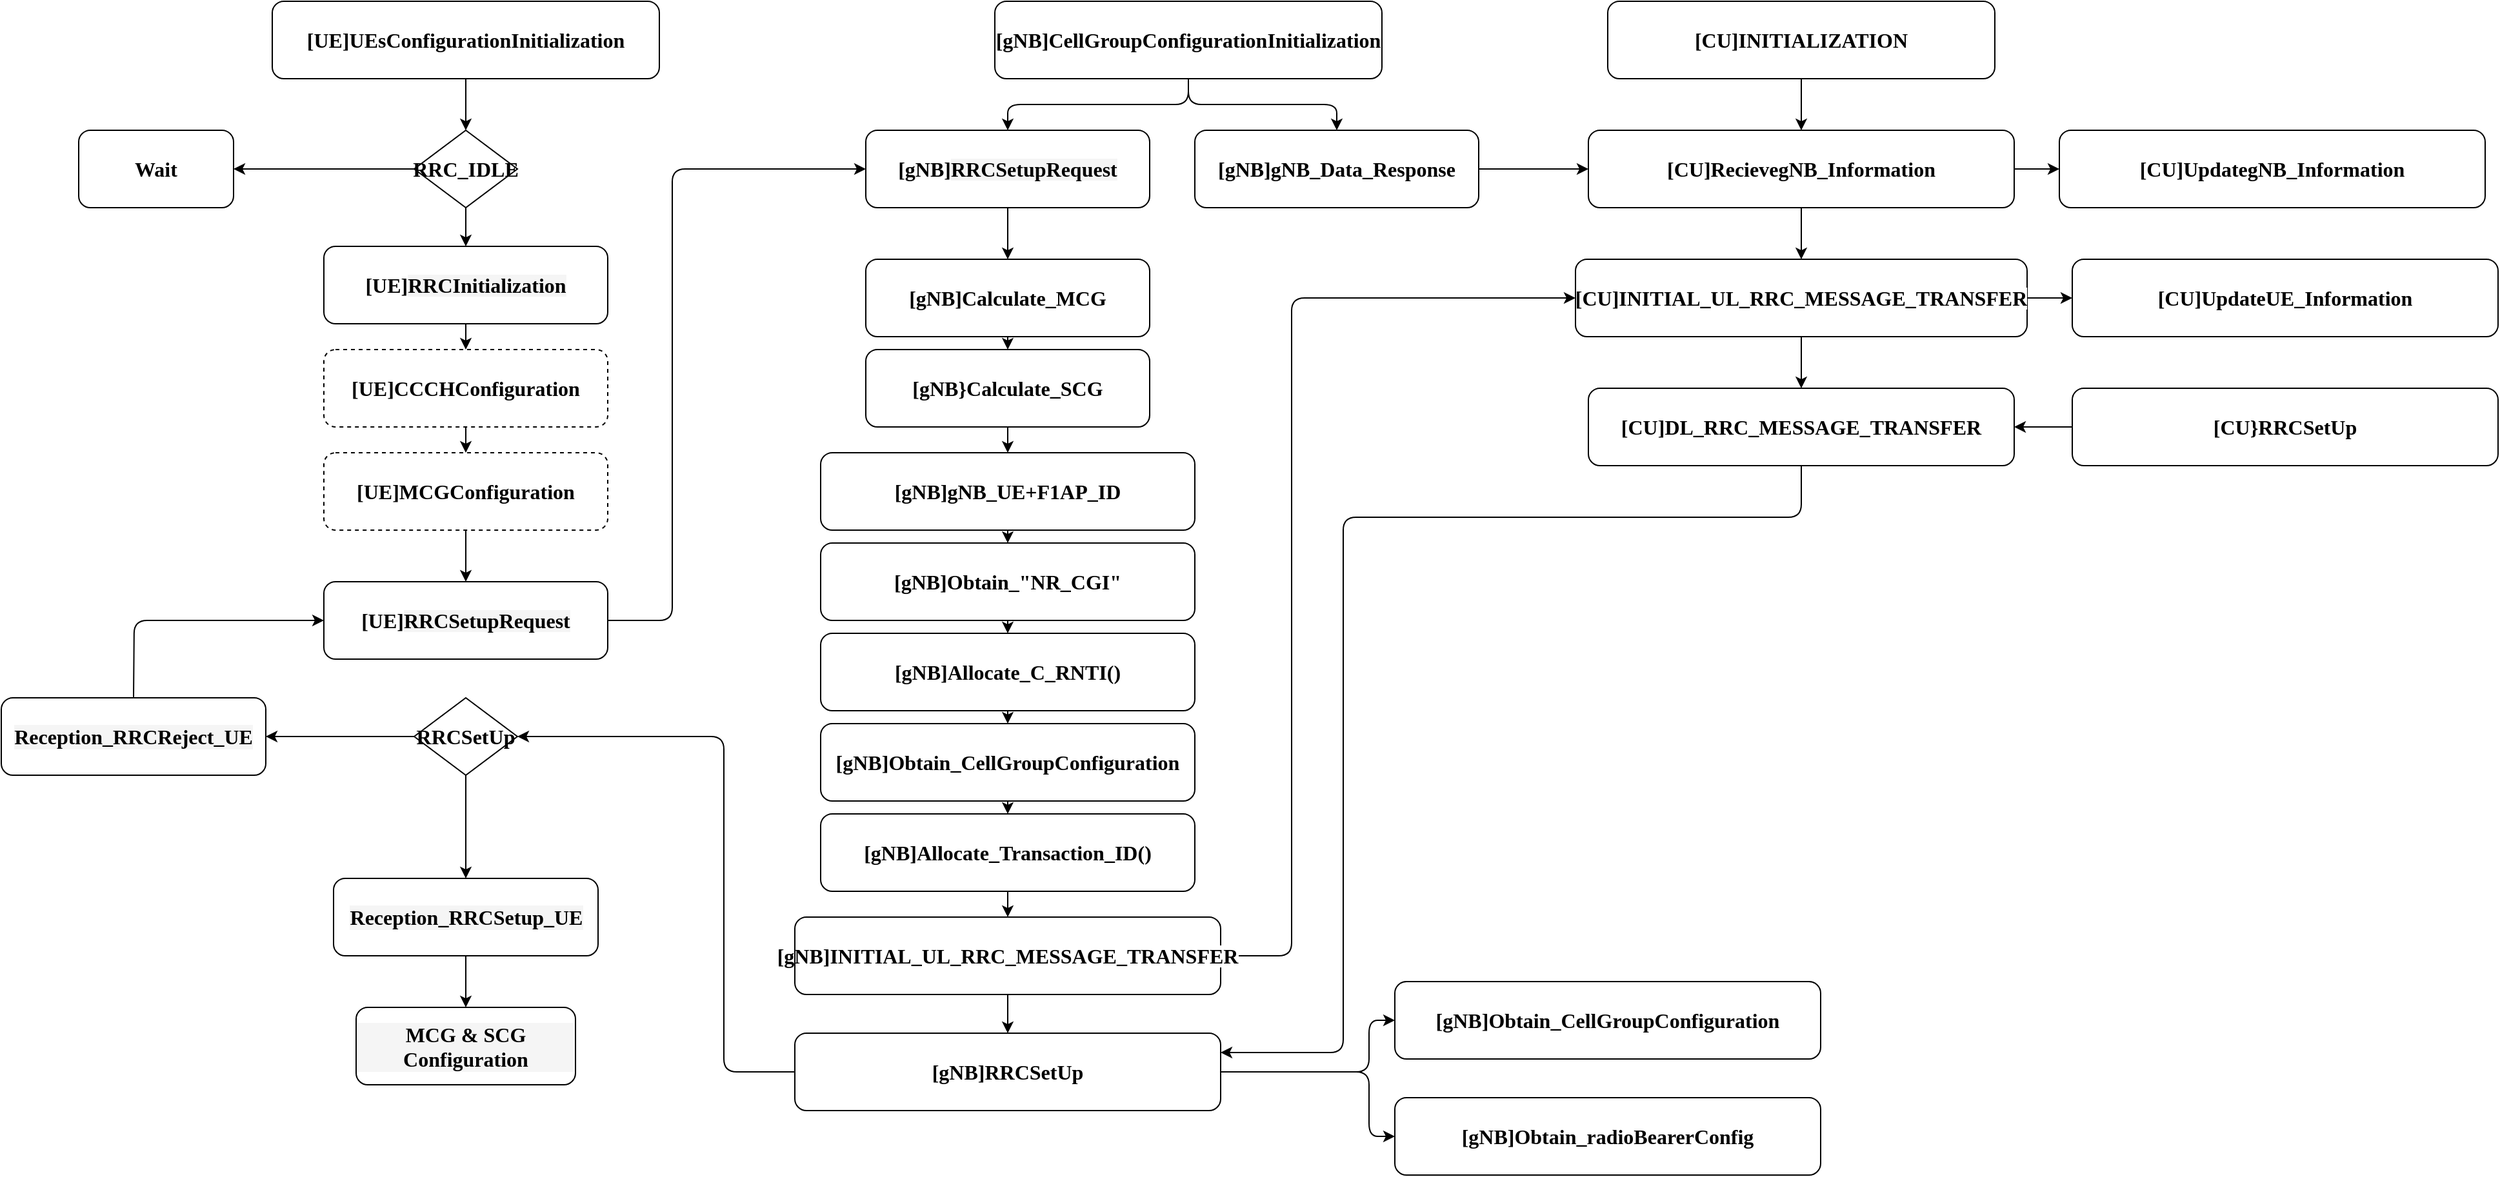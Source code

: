 <mxfile>
    <diagram id="auAPXW9Fzhh5N-ocgecs" name="Page-1">
        <mxGraphModel dx="2250" dy="1028" grid="1" gridSize="10" guides="1" tooltips="1" connect="1" arrows="1" fold="1" page="1" pageScale="1" pageWidth="850" pageHeight="1100" math="0" shadow="0">
            <root>
                <mxCell id="0"/>
                <mxCell id="1" parent="0"/>
                <mxCell id="78" style="edgeStyle=none;html=1;exitX=0.5;exitY=1;exitDx=0;exitDy=0;entryX=0.5;entryY=0;entryDx=0;entryDy=0;fontFamily=Times New Roman;fontColor=#000000;fontSize=16;fontStyle=1" edge="1" parent="1" source="80" target="101">
                    <mxGeometry relative="1" as="geometry">
                        <mxPoint x="260" y="270" as="sourcePoint"/>
                        <Array as="points">
                            <mxPoint x="310" y="280"/>
                            <mxPoint x="170" y="280"/>
                        </Array>
                    </mxGeometry>
                </mxCell>
                <mxCell id="79" style="edgeStyle=none;html=1;entryX=0.5;entryY=0;entryDx=0;entryDy=0;exitX=0.5;exitY=1;exitDx=0;exitDy=0;fontFamily=Times New Roman;fontColor=#000000;fontSize=16;fontStyle=1" edge="1" parent="1" source="80" target="128">
                    <mxGeometry relative="1" as="geometry">
                        <Array as="points">
                            <mxPoint x="310" y="280"/>
                            <mxPoint x="425" y="280"/>
                        </Array>
                    </mxGeometry>
                </mxCell>
                <mxCell id="80" value="[gNB]CellGroupConfigurationInitialization" style="rounded=1;whiteSpace=wrap;html=1;fontFamily=Times New Roman;fontColor=#000000;fontSize=16;fontStyle=1" vertex="1" parent="1">
                    <mxGeometry x="160" y="200" width="300" height="60" as="geometry"/>
                </mxCell>
                <mxCell id="81" style="edgeStyle=none;html=1;fontFamily=Times New Roman;fontColor=#000000;fontSize=16;fontStyle=1" edge="1" parent="1" source="82" target="87">
                    <mxGeometry relative="1" as="geometry"/>
                </mxCell>
                <mxCell id="82" value="[UE]UEsConfigurationInitialization" style="rounded=1;whiteSpace=wrap;html=1;fontFamily=Times New Roman;fontColor=#000000;fontSize=16;fontStyle=1" vertex="1" parent="1">
                    <mxGeometry x="-400" y="200" width="300" height="60" as="geometry"/>
                </mxCell>
                <mxCell id="83" style="edgeStyle=none;html=1;fontFamily=Times New Roman;fontColor=#000000;fontSize=16;fontStyle=1" edge="1" parent="1" source="84" target="131">
                    <mxGeometry relative="1" as="geometry"/>
                </mxCell>
                <mxCell id="84" value="[CU]INITIALIZATION" style="rounded=1;whiteSpace=wrap;html=1;fontFamily=Times New Roman;fontColor=#000000;fontSize=16;fontStyle=1" vertex="1" parent="1">
                    <mxGeometry x="635" y="200" width="300" height="60" as="geometry"/>
                </mxCell>
                <mxCell id="85" style="edgeStyle=none;html=1;fontFamily=Times New Roman;fontColor=#000000;fontSize=16;fontStyle=1" edge="1" parent="1" source="87" target="88">
                    <mxGeometry relative="1" as="geometry"/>
                </mxCell>
                <mxCell id="86" style="edgeStyle=none;html=1;fontFamily=Times New Roman;fontColor=#000000;fontSize=16;fontStyle=1" edge="1" parent="1" source="87" target="90">
                    <mxGeometry relative="1" as="geometry"/>
                </mxCell>
                <mxCell id="87" value="RRC_IDLE" style="rhombus;whiteSpace=wrap;html=1;fontFamily=Times New Roman;fontColor=#000000;fontSize=16;fontStyle=1" vertex="1" parent="1">
                    <mxGeometry x="-290" y="300" width="80" height="60" as="geometry"/>
                </mxCell>
                <mxCell id="88" value="Wait" style="rounded=1;whiteSpace=wrap;html=1;fontFamily=Times New Roman;fontColor=#000000;fontSize=16;fontStyle=1" vertex="1" parent="1">
                    <mxGeometry x="-550" y="300" width="120" height="60" as="geometry"/>
                </mxCell>
                <mxCell id="89" style="edgeStyle=none;html=1;fontFamily=Times New Roman;fontColor=#000000;fontSize=16;fontStyle=1" edge="1" parent="1" source="90" target="92">
                    <mxGeometry relative="1" as="geometry"/>
                </mxCell>
                <mxCell id="90" value="[UE]&lt;span style=&quot;background-color: rgb(245, 245, 245); font-size: 16px;&quot;&gt;RRCInitialization&lt;/span&gt;" style="rounded=1;whiteSpace=wrap;html=1;fontFamily=Times New Roman;fontColor=#000000;fontSize=16;fontStyle=1" vertex="1" parent="1">
                    <mxGeometry x="-360" y="390" width="220" height="60" as="geometry"/>
                </mxCell>
                <mxCell id="91" style="edgeStyle=none;html=1;fontFamily=Times New Roman;fontColor=#000000;fontSize=16;fontStyle=1" edge="1" parent="1" source="92" target="94">
                    <mxGeometry relative="1" as="geometry"/>
                </mxCell>
                <mxCell id="92" value="[UE]CCCHConfiguration" style="rounded=1;whiteSpace=wrap;html=1;dashed=1;fontFamily=Times New Roman;fontColor=#000000;fontSize=16;fontStyle=1" vertex="1" parent="1">
                    <mxGeometry x="-360" y="470" width="220" height="60" as="geometry"/>
                </mxCell>
                <mxCell id="93" style="edgeStyle=none;html=1;fontFamily=Times New Roman;fontColor=#000000;fontSize=16;fontStyle=1" edge="1" parent="1" source="94" target="96">
                    <mxGeometry relative="1" as="geometry"/>
                </mxCell>
                <mxCell id="94" value="[UE]MCGConfiguration" style="rounded=1;whiteSpace=wrap;html=1;dashed=1;fontFamily=Times New Roman;fontColor=#000000;fontSize=16;fontStyle=1" vertex="1" parent="1">
                    <mxGeometry x="-360" y="550" width="220" height="60" as="geometry"/>
                </mxCell>
                <mxCell id="95" style="edgeStyle=none;html=1;entryX=0;entryY=0.5;entryDx=0;entryDy=0;exitX=1;exitY=0.5;exitDx=0;exitDy=0;fontFamily=Times New Roman;fontColor=#000000;fontSize=16;fontStyle=1" edge="1" parent="1" source="96" target="101">
                    <mxGeometry relative="1" as="geometry">
                        <Array as="points">
                            <mxPoint x="-90" y="680"/>
                            <mxPoint x="-90" y="330"/>
                        </Array>
                    </mxGeometry>
                </mxCell>
                <mxCell id="96" value="[UE]&lt;span style=&quot;background-color: rgb(245, 245, 245); font-size: 16px;&quot;&gt;RRCSetupRequest&lt;/span&gt;" style="rounded=1;whiteSpace=wrap;html=1;fontFamily=Times New Roman;fontColor=#000000;fontSize=16;fontStyle=1" vertex="1" parent="1">
                    <mxGeometry x="-360" y="650" width="220" height="60" as="geometry"/>
                </mxCell>
                <mxCell id="97" style="edgeStyle=none;html=1;fontFamily=Times New Roman;fontColor=#000000;fontSize=16;fontStyle=1" edge="1" parent="1" source="99" target="103">
                    <mxGeometry relative="1" as="geometry"/>
                </mxCell>
                <mxCell id="98" style="edgeStyle=none;html=1;entryX=1;entryY=0.5;entryDx=0;entryDy=0;fontFamily=Times New Roman;fontColor=#000000;fontSize=16;fontStyle=1" edge="1" parent="1" source="99" target="106">
                    <mxGeometry relative="1" as="geometry"/>
                </mxCell>
                <mxCell id="99" value="RRCSetUp" style="rhombus;whiteSpace=wrap;html=1;fontFamily=Times New Roman;fontColor=#000000;fontSize=16;fontStyle=1" vertex="1" parent="1">
                    <mxGeometry x="-290" y="740" width="80" height="60" as="geometry"/>
                </mxCell>
                <mxCell id="100" style="edgeStyle=none;html=1;fontFamily=Times New Roman;fontColor=#000000;fontSize=16;fontStyle=1" edge="1" parent="1" source="101" target="108">
                    <mxGeometry relative="1" as="geometry"/>
                </mxCell>
                <mxCell id="101" value="[gNB]&lt;span style=&quot;background-color: rgb(245, 245, 245); font-size: 16px;&quot;&gt;RRCSetupRequest&lt;/span&gt;" style="rounded=1;whiteSpace=wrap;html=1;fontFamily=Times New Roman;fontColor=#000000;fontSize=16;fontStyle=1" vertex="1" parent="1">
                    <mxGeometry x="60" y="300" width="220" height="60" as="geometry"/>
                </mxCell>
                <mxCell id="102" style="edgeStyle=none;html=1;fontFamily=Times New Roman;fontColor=#000000;fontSize=16;fontStyle=1" edge="1" parent="1" source="103" target="104">
                    <mxGeometry relative="1" as="geometry"/>
                </mxCell>
                <mxCell id="103" value="&lt;div style=&quot;background-color: rgb(245, 245, 245); font-size: 16px; line-height: 19px;&quot;&gt;&lt;span style=&quot;font-size: 16px;&quot;&gt;Reception_RRCSetup_UE&lt;/span&gt;&lt;/div&gt;" style="rounded=1;whiteSpace=wrap;html=1;fontFamily=Times New Roman;fontColor=#000000;fontSize=16;fontStyle=1" vertex="1" parent="1">
                    <mxGeometry x="-352.5" y="880" width="205" height="60" as="geometry"/>
                </mxCell>
                <mxCell id="104" value="&lt;div style=&quot;background-color: rgb(245, 245, 245); font-size: 16px; line-height: 19px;&quot;&gt;&lt;span style=&quot;font-size: 16px;&quot;&gt;MCG &amp;amp; SCG Configuration&lt;/span&gt;&lt;/div&gt;" style="rounded=1;whiteSpace=wrap;html=1;fontFamily=Times New Roman;fontColor=#000000;fontSize=16;fontStyle=1" vertex="1" parent="1">
                    <mxGeometry x="-335" y="980" width="170" height="60" as="geometry"/>
                </mxCell>
                <mxCell id="105" style="edgeStyle=none;html=1;entryX=0;entryY=0.5;entryDx=0;entryDy=0;exitX=0.5;exitY=0;exitDx=0;exitDy=0;fontFamily=Times New Roman;fontColor=#000000;fontSize=16;fontStyle=1" edge="1" parent="1" source="106" target="96">
                    <mxGeometry relative="1" as="geometry">
                        <Array as="points">
                            <mxPoint x="-507" y="680"/>
                        </Array>
                    </mxGeometry>
                </mxCell>
                <mxCell id="106" value="&lt;div style=&quot;background-color: rgb(245, 245, 245); font-size: 16px; line-height: 19px;&quot;&gt;&lt;div style=&quot;line-height: 19px; font-size: 16px;&quot;&gt;&lt;span style=&quot;font-size: 16px;&quot;&gt;Reception_RRCReject_UE&lt;/span&gt;&lt;/div&gt;&lt;/div&gt;" style="rounded=1;whiteSpace=wrap;html=1;fontFamily=Times New Roman;fontColor=#000000;fontSize=16;fontStyle=1" vertex="1" parent="1">
                    <mxGeometry x="-610" y="740" width="205" height="60" as="geometry"/>
                </mxCell>
                <mxCell id="107" style="edgeStyle=none;html=1;fontFamily=Times New Roman;fontColor=#000000;fontSize=16;fontStyle=1" edge="1" parent="1" source="108" target="110">
                    <mxGeometry relative="1" as="geometry"/>
                </mxCell>
                <mxCell id="108" value="[gNB]Calculate_MCG" style="rounded=1;whiteSpace=wrap;html=1;fontFamily=Times New Roman;fontColor=#000000;fontSize=16;fontStyle=1" vertex="1" parent="1">
                    <mxGeometry x="60" y="400" width="220" height="60" as="geometry"/>
                </mxCell>
                <mxCell id="109" style="edgeStyle=none;html=1;fontFamily=Times New Roman;fontColor=#000000;fontSize=16;fontStyle=1" edge="1" parent="1" source="110" target="112">
                    <mxGeometry relative="1" as="geometry"/>
                </mxCell>
                <mxCell id="110" value="[gNB}Calculate_SCG" style="rounded=1;whiteSpace=wrap;html=1;fontFamily=Times New Roman;fontColor=#000000;fontSize=16;fontStyle=1" vertex="1" parent="1">
                    <mxGeometry x="60" y="470" width="220" height="60" as="geometry"/>
                </mxCell>
                <mxCell id="111" style="edgeStyle=none;html=1;fontFamily=Times New Roman;fontColor=#000000;fontSize=16;fontStyle=1" edge="1" parent="1" source="112" target="114">
                    <mxGeometry relative="1" as="geometry"/>
                </mxCell>
                <mxCell id="112" value="&lt;font style=&quot;font-size: 16px;&quot;&gt;[gNB]gNB_UE+F1AP_ID&lt;/font&gt;" style="rounded=1;whiteSpace=wrap;html=1;fontFamily=Times New Roman;fontColor=#000000;fontSize=16;fontStyle=1" vertex="1" parent="1">
                    <mxGeometry x="25" y="550" width="290" height="60" as="geometry"/>
                </mxCell>
                <mxCell id="113" style="edgeStyle=none;html=1;fontFamily=Times New Roman;fontColor=#000000;fontSize=16;fontStyle=1" edge="1" parent="1" source="114" target="116">
                    <mxGeometry relative="1" as="geometry"/>
                </mxCell>
                <mxCell id="114" value="[gNB]&lt;span style=&quot;font-size: 16px;&quot;&gt;Obtain_&lt;/span&gt;&lt;span style=&quot;font-size: 16px;&quot;&gt;&quot;NR_CGI&quot;&lt;/span&gt;" style="rounded=1;whiteSpace=wrap;html=1;fontFamily=Times New Roman;fontColor=#000000;fontSize=16;fontStyle=1" vertex="1" parent="1">
                    <mxGeometry x="25" y="620" width="290" height="60" as="geometry"/>
                </mxCell>
                <mxCell id="115" style="edgeStyle=none;html=1;fontFamily=Times New Roman;fontColor=#000000;fontSize=16;fontStyle=1" edge="1" parent="1" source="116" target="118">
                    <mxGeometry relative="1" as="geometry"/>
                </mxCell>
                <mxCell id="116" value="[gNB]&lt;span style=&quot;font-size: 16px;&quot;&gt;Allocate_C_RNTI&lt;/span&gt;&lt;span style=&quot;background-color: rgb(255, 255, 255); font-size: 16px;&quot;&gt;()&lt;/span&gt;" style="rounded=1;whiteSpace=wrap;html=1;fontFamily=Times New Roman;fontColor=#000000;fontSize=16;fontStyle=1" vertex="1" parent="1">
                    <mxGeometry x="25" y="690" width="290" height="60" as="geometry"/>
                </mxCell>
                <mxCell id="117" style="edgeStyle=none;html=1;fontFamily=Times New Roman;fontColor=#000000;fontSize=16;fontStyle=1" edge="1" parent="1" source="118" target="120">
                    <mxGeometry relative="1" as="geometry"/>
                </mxCell>
                <mxCell id="118" value="[gNB]&lt;span style=&quot;background-color: rgb(255, 255, 255); font-size: 16px;&quot;&gt;Obtain_CellGroupConfiguration&lt;/span&gt;" style="rounded=1;whiteSpace=wrap;html=1;fontFamily=Times New Roman;fontColor=#000000;fontSize=16;fontStyle=1" vertex="1" parent="1">
                    <mxGeometry x="25" y="760" width="290" height="60" as="geometry"/>
                </mxCell>
                <mxCell id="119" style="edgeStyle=none;html=1;fontFamily=Times New Roman;fontColor=#000000;fontSize=16;fontStyle=1" edge="1" parent="1" source="120" target="123">
                    <mxGeometry relative="1" as="geometry"/>
                </mxCell>
                <mxCell id="120" value="[gNB]&lt;span style=&quot;font-size: 16px;&quot;&gt;Allocate_Transaction_ID&lt;/span&gt;&lt;span style=&quot;background-color: rgb(255, 255, 255); font-size: 16px;&quot;&gt;()&lt;/span&gt;" style="rounded=1;whiteSpace=wrap;html=1;fontFamily=Times New Roman;fontColor=#000000;fontSize=16;fontStyle=1" vertex="1" parent="1">
                    <mxGeometry x="25" y="830" width="290" height="60" as="geometry"/>
                </mxCell>
                <mxCell id="121" style="edgeStyle=none;html=1;entryX=0;entryY=0.5;entryDx=0;entryDy=0;exitX=1;exitY=0.5;exitDx=0;exitDy=0;fontFamily=Times New Roman;fontColor=#000000;fontSize=16;fontStyle=1" edge="1" parent="1" source="123" target="126">
                    <mxGeometry relative="1" as="geometry">
                        <Array as="points">
                            <mxPoint x="390" y="940"/>
                            <mxPoint x="390" y="430"/>
                        </Array>
                    </mxGeometry>
                </mxCell>
                <mxCell id="122" style="edgeStyle=none;html=1;fontFamily=Times New Roman;fontColor=#000000;fontSize=16;fontStyle=1" edge="1" parent="1" source="123" target="141">
                    <mxGeometry relative="1" as="geometry"/>
                </mxCell>
                <mxCell id="123" value="[gNB]&lt;span style=&quot;background-color: rgb(255, 255, 255); font-size: 16px;&quot;&gt;INITIAL_UL_RRC_MESSAGE_TRANSFER&lt;/span&gt;" style="rounded=1;whiteSpace=wrap;html=1;fontFamily=Times New Roman;fontColor=#000000;fontSize=16;fontStyle=1" vertex="1" parent="1">
                    <mxGeometry x="5" y="910" width="330" height="60" as="geometry"/>
                </mxCell>
                <mxCell id="124" style="edgeStyle=none;html=1;fontFamily=Times New Roman;fontColor=#000000;fontSize=16;fontStyle=1" edge="1" parent="1" source="126" target="133">
                    <mxGeometry relative="1" as="geometry"/>
                </mxCell>
                <mxCell id="125" style="edgeStyle=none;html=1;fontFamily=Times New Roman;fontColor=#000000;fontSize=16;fontStyle=1" edge="1" parent="1" source="126" target="135">
                    <mxGeometry relative="1" as="geometry"/>
                </mxCell>
                <mxCell id="126" value="[CU]&lt;span style=&quot;background-color: rgb(255, 255, 255); font-size: 16px;&quot;&gt;INITIAL_UL_RRC_MESSAGE_TRANSFER&lt;/span&gt;" style="rounded=1;whiteSpace=wrap;html=1;fontFamily=Times New Roman;fontColor=#000000;fontSize=16;fontStyle=1" vertex="1" parent="1">
                    <mxGeometry x="610" y="400" width="350" height="60" as="geometry"/>
                </mxCell>
                <mxCell id="127" style="edgeStyle=none;html=1;fontFamily=Times New Roman;fontColor=#000000;fontSize=16;fontStyle=1" edge="1" parent="1" source="128" target="131">
                    <mxGeometry relative="1" as="geometry"/>
                </mxCell>
                <mxCell id="128" value="[gNB]gNB_Data_Response" style="rounded=1;whiteSpace=wrap;html=1;fontFamily=Times New Roman;fontColor=#000000;fontSize=16;fontStyle=1" vertex="1" parent="1">
                    <mxGeometry x="315" y="300" width="220" height="60" as="geometry"/>
                </mxCell>
                <mxCell id="129" style="edgeStyle=none;html=1;fontFamily=Times New Roman;fontColor=#000000;fontSize=16;fontStyle=1" edge="1" parent="1" source="131" target="132">
                    <mxGeometry relative="1" as="geometry"/>
                </mxCell>
                <mxCell id="130" style="edgeStyle=none;html=1;fontFamily=Times New Roman;fontColor=#000000;fontSize=16;fontStyle=1" edge="1" parent="1" source="131" target="126">
                    <mxGeometry relative="1" as="geometry"/>
                </mxCell>
                <mxCell id="131" value="[CU]&lt;span style=&quot;background-color: rgb(255, 255, 255); font-size: 16px;&quot;&gt;RecievegNB_Information&lt;/span&gt;" style="rounded=1;whiteSpace=wrap;html=1;fontFamily=Times New Roman;fontColor=#000000;fontSize=16;fontStyle=1" vertex="1" parent="1">
                    <mxGeometry x="620" y="300" width="330" height="60" as="geometry"/>
                </mxCell>
                <mxCell id="132" value="[CU]Update&lt;span style=&quot;background-color: rgb(255, 255, 255); font-size: 16px;&quot;&gt;gNB_Information&lt;/span&gt;" style="rounded=1;whiteSpace=wrap;html=1;fontFamily=Times New Roman;fontColor=#000000;fontSize=16;fontStyle=1" vertex="1" parent="1">
                    <mxGeometry x="985" y="300" width="330" height="60" as="geometry"/>
                </mxCell>
                <mxCell id="133" value="[CU]UpdateUE&lt;span style=&quot;background-color: rgb(255, 255, 255); font-size: 16px;&quot;&gt;_Information&lt;/span&gt;" style="rounded=1;whiteSpace=wrap;html=1;fontFamily=Times New Roman;fontColor=#000000;fontSize=16;fontStyle=1" vertex="1" parent="1">
                    <mxGeometry x="995" y="400" width="330" height="60" as="geometry"/>
                </mxCell>
                <mxCell id="134" style="edgeStyle=none;html=1;entryX=1;entryY=0.25;entryDx=0;entryDy=0;exitX=0.5;exitY=1;exitDx=0;exitDy=0;fontFamily=Times New Roman;fontColor=#000000;fontSize=16;fontStyle=1" edge="1" parent="1" source="135" target="141">
                    <mxGeometry relative="1" as="geometry">
                        <mxPoint x="360" y="1020" as="targetPoint"/>
                        <Array as="points">
                            <mxPoint x="785" y="600"/>
                            <mxPoint x="430" y="600"/>
                            <mxPoint x="430" y="1015"/>
                        </Array>
                    </mxGeometry>
                </mxCell>
                <mxCell id="135" value="[CU]&lt;span style=&quot;background-color: rgb(255, 255, 255); font-size: 16px;&quot;&gt;DL_RRC_MESSAGE_TRANSFER&lt;/span&gt;" style="rounded=1;whiteSpace=wrap;html=1;fontFamily=Times New Roman;fontColor=#000000;fontSize=16;fontStyle=1" vertex="1" parent="1">
                    <mxGeometry x="620" y="500" width="330" height="60" as="geometry"/>
                </mxCell>
                <mxCell id="136" style="edgeStyle=none;html=1;fontFamily=Times New Roman;fontColor=#000000;fontSize=16;fontStyle=1" edge="1" parent="1" source="137" target="135">
                    <mxGeometry relative="1" as="geometry"/>
                </mxCell>
                <mxCell id="137" value="[CU}RRCSetUp" style="rounded=1;whiteSpace=wrap;html=1;fontFamily=Times New Roman;fontColor=#000000;fontSize=16;fontStyle=1" vertex="1" parent="1">
                    <mxGeometry x="995" y="500" width="330" height="60" as="geometry"/>
                </mxCell>
                <mxCell id="138" style="edgeStyle=none;html=1;entryX=0;entryY=0.5;entryDx=0;entryDy=0;exitX=1;exitY=0.5;exitDx=0;exitDy=0;fontFamily=Times New Roman;fontColor=#000000;fontSize=16;fontStyle=1" edge="1" parent="1" source="141" target="142">
                    <mxGeometry relative="1" as="geometry">
                        <Array as="points">
                            <mxPoint x="450" y="1030"/>
                            <mxPoint x="450" y="990"/>
                        </Array>
                    </mxGeometry>
                </mxCell>
                <mxCell id="139" style="edgeStyle=none;html=1;entryX=0;entryY=0.5;entryDx=0;entryDy=0;exitX=1;exitY=0.5;exitDx=0;exitDy=0;fontFamily=Times New Roman;fontColor=#000000;fontSize=16;fontStyle=1" edge="1" parent="1" source="141" target="143">
                    <mxGeometry relative="1" as="geometry">
                        <Array as="points">
                            <mxPoint x="450" y="1030"/>
                            <mxPoint x="450" y="1080"/>
                        </Array>
                    </mxGeometry>
                </mxCell>
                <mxCell id="140" style="edgeStyle=none;html=1;entryX=1;entryY=0.5;entryDx=0;entryDy=0;exitX=0;exitY=0.5;exitDx=0;exitDy=0;fontFamily=Times New Roman;fontColor=#000000;fontSize=16;fontStyle=1" edge="1" parent="1" source="141" target="99">
                    <mxGeometry relative="1" as="geometry">
                        <Array as="points">
                            <mxPoint x="-50" y="1030"/>
                            <mxPoint x="-50" y="770"/>
                        </Array>
                    </mxGeometry>
                </mxCell>
                <mxCell id="141" value="[gNB]&lt;font style=&quot;font-size: 16px;&quot;&gt;&lt;span style=&quot;font-size: 16px; background-color: rgb(255, 255, 255);&quot;&gt;RRCSetUp&lt;/span&gt;&lt;/font&gt;" style="rounded=1;whiteSpace=wrap;html=1;fontFamily=Times New Roman;fontColor=#000000;fontSize=16;fontStyle=1" vertex="1" parent="1">
                    <mxGeometry x="5" y="1000" width="330" height="60" as="geometry"/>
                </mxCell>
                <mxCell id="142" value="[gNB]&lt;font style=&quot;font-size: 16px;&quot;&gt;&lt;span style=&quot;font-size: 16px; background-color: rgb(255, 255, 255);&quot;&gt;Obtain_CellGroupConfiguration&lt;/span&gt;&lt;/font&gt;" style="rounded=1;whiteSpace=wrap;html=1;fontFamily=Times New Roman;fontColor=#000000;fontSize=16;fontStyle=1" vertex="1" parent="1">
                    <mxGeometry x="470" y="960" width="330" height="60" as="geometry"/>
                </mxCell>
                <mxCell id="143" value="[gNB]&lt;font style=&quot;font-size: 16px;&quot;&gt;&lt;span style=&quot;font-size: 16px; background-color: rgb(255, 255, 255);&quot;&gt;Obtain_&lt;/span&gt;&lt;span style=&quot;font-size: 16px;&quot;&gt;radioBearerConfig&lt;/span&gt;&lt;/font&gt;" style="rounded=1;whiteSpace=wrap;html=1;fontFamily=Times New Roman;fontColor=#000000;fontSize=16;fontStyle=1" vertex="1" parent="1">
                    <mxGeometry x="470" y="1050" width="330" height="60" as="geometry"/>
                </mxCell>
            </root>
        </mxGraphModel>
    </diagram>
</mxfile>
